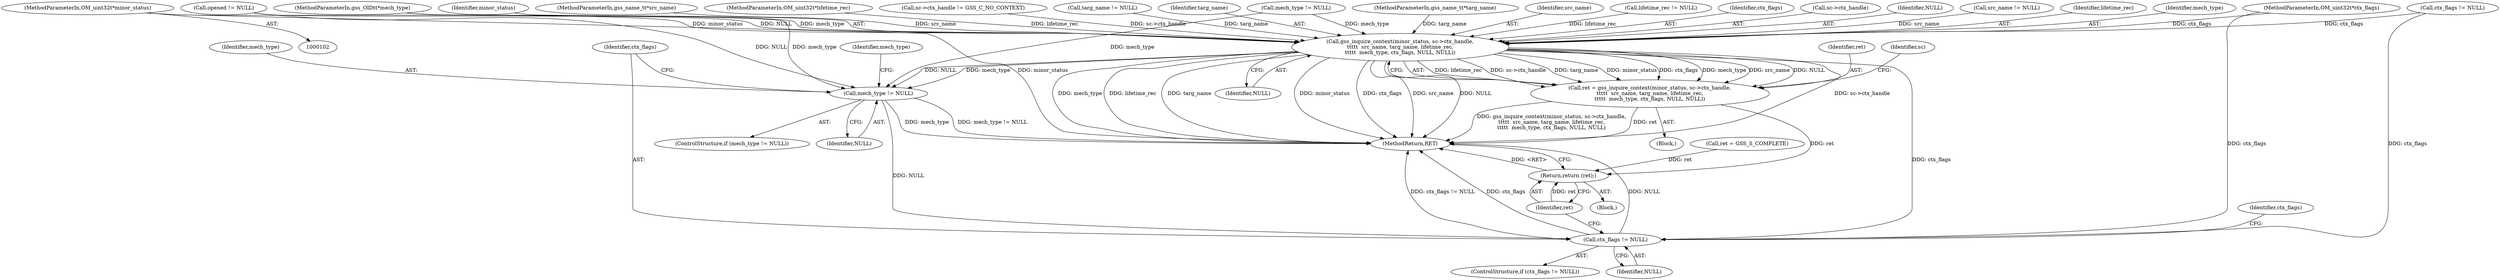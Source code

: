 digraph "0_krb5_b51b33f2bc5d1497ddf5bd107f791c101695000d_13@pointer" {
"1000103" [label="(MethodParameterIn,OM_uint32\t*minor_status)"];
"1000194" [label="(Call,gss_inquire_context(minor_status, sc->ctx_handle,\n\t\t\t\t\t  src_name, targ_name, lifetime_rec,\n\t\t\t\t\t  mech_type, ctx_flags, NULL, NULL))"];
"1000192" [label="(Call,ret = gss_inquire_context(minor_status, sc->ctx_handle,\n\t\t\t\t\t  src_name, targ_name, lifetime_rec,\n\t\t\t\t\t  mech_type, ctx_flags, NULL, NULL))"];
"1000235" [label="(Return,return (ret);)"];
"1000213" [label="(Call,mech_type != NULL)"];
"1000223" [label="(Call,ctx_flags != NULL)"];
"1000204" [label="(Identifier,NULL)"];
"1000109" [label="(MethodParameterIn,OM_uint32\t*ctx_flags)"];
"1000124" [label="(Call,src_name != NULL)"];
"1000214" [label="(Identifier,mech_type)"];
"1000176" [label="(Call,opened != NULL)"];
"1000201" [label="(Identifier,lifetime_rec)"];
"1000193" [label="(Identifier,ret)"];
"1000202" [label="(Identifier,mech_type)"];
"1000213" [label="(Call,mech_type != NULL)"];
"1000224" [label="(Identifier,ctx_flags)"];
"1000229" [label="(Identifier,ctx_flags)"];
"1000192" [label="(Call,ret = gss_inquire_context(minor_status, sc->ctx_handle,\n\t\t\t\t\t  src_name, targ_name, lifetime_rec,\n\t\t\t\t\t  mech_type, ctx_flags, NULL, NULL))"];
"1000195" [label="(Identifier,minor_status)"];
"1000194" [label="(Call,gss_inquire_context(minor_status, sc->ctx_handle,\n\t\t\t\t\t  src_name, targ_name, lifetime_rec,\n\t\t\t\t\t  mech_type, ctx_flags, NULL, NULL))"];
"1000112" [label="(Block,)"];
"1000223" [label="(Call,ctx_flags != NULL)"];
"1000212" [label="(ControlStructure,if (mech_type != NULL))"];
"1000218" [label="(Identifier,mech_type)"];
"1000105" [label="(MethodParameterIn,gss_name_t\t*src_name)"];
"1000114" [label="(Call,ret = GSS_S_COMPLETE)"];
"1000107" [label="(MethodParameterIn,OM_uint32\t*lifetime_rec)"];
"1000186" [label="(Call,sc->ctx_handle != GSS_C_NO_CONTEXT)"];
"1000191" [label="(Block,)"];
"1000132" [label="(Call,targ_name != NULL)"];
"1000200" [label="(Identifier,targ_name)"];
"1000148" [label="(Call,mech_type != NULL)"];
"1000106" [label="(MethodParameterIn,gss_name_t\t*targ_name)"];
"1000158" [label="(Call,ctx_flags != NULL)"];
"1000222" [label="(ControlStructure,if (ctx_flags != NULL))"];
"1000199" [label="(Identifier,src_name)"];
"1000237" [label="(MethodReturn,RET)"];
"1000209" [label="(Identifier,sc)"];
"1000225" [label="(Identifier,NULL)"];
"1000140" [label="(Call,lifetime_rec != NULL)"];
"1000108" [label="(MethodParameterIn,gss_OID\t\t*mech_type)"];
"1000236" [label="(Identifier,ret)"];
"1000103" [label="(MethodParameterIn,OM_uint32\t*minor_status)"];
"1000215" [label="(Identifier,NULL)"];
"1000205" [label="(Identifier,NULL)"];
"1000203" [label="(Identifier,ctx_flags)"];
"1000235" [label="(Return,return (ret);)"];
"1000196" [label="(Call,sc->ctx_handle)"];
"1000103" -> "1000102"  [label="AST: "];
"1000103" -> "1000237"  [label="DDG: minor_status"];
"1000103" -> "1000194"  [label="DDG: minor_status"];
"1000194" -> "1000192"  [label="AST: "];
"1000194" -> "1000205"  [label="CFG: "];
"1000195" -> "1000194"  [label="AST: "];
"1000196" -> "1000194"  [label="AST: "];
"1000199" -> "1000194"  [label="AST: "];
"1000200" -> "1000194"  [label="AST: "];
"1000201" -> "1000194"  [label="AST: "];
"1000202" -> "1000194"  [label="AST: "];
"1000203" -> "1000194"  [label="AST: "];
"1000204" -> "1000194"  [label="AST: "];
"1000205" -> "1000194"  [label="AST: "];
"1000192" -> "1000194"  [label="CFG: "];
"1000194" -> "1000237"  [label="DDG: lifetime_rec"];
"1000194" -> "1000237"  [label="DDG: targ_name"];
"1000194" -> "1000237"  [label="DDG: minor_status"];
"1000194" -> "1000237"  [label="DDG: ctx_flags"];
"1000194" -> "1000237"  [label="DDG: src_name"];
"1000194" -> "1000237"  [label="DDG: NULL"];
"1000194" -> "1000237"  [label="DDG: sc->ctx_handle"];
"1000194" -> "1000237"  [label="DDG: mech_type"];
"1000194" -> "1000192"  [label="DDG: lifetime_rec"];
"1000194" -> "1000192"  [label="DDG: sc->ctx_handle"];
"1000194" -> "1000192"  [label="DDG: targ_name"];
"1000194" -> "1000192"  [label="DDG: minor_status"];
"1000194" -> "1000192"  [label="DDG: ctx_flags"];
"1000194" -> "1000192"  [label="DDG: mech_type"];
"1000194" -> "1000192"  [label="DDG: src_name"];
"1000194" -> "1000192"  [label="DDG: NULL"];
"1000186" -> "1000194"  [label="DDG: sc->ctx_handle"];
"1000124" -> "1000194"  [label="DDG: src_name"];
"1000105" -> "1000194"  [label="DDG: src_name"];
"1000132" -> "1000194"  [label="DDG: targ_name"];
"1000106" -> "1000194"  [label="DDG: targ_name"];
"1000140" -> "1000194"  [label="DDG: lifetime_rec"];
"1000107" -> "1000194"  [label="DDG: lifetime_rec"];
"1000148" -> "1000194"  [label="DDG: mech_type"];
"1000108" -> "1000194"  [label="DDG: mech_type"];
"1000158" -> "1000194"  [label="DDG: ctx_flags"];
"1000109" -> "1000194"  [label="DDG: ctx_flags"];
"1000176" -> "1000194"  [label="DDG: NULL"];
"1000194" -> "1000213"  [label="DDG: mech_type"];
"1000194" -> "1000213"  [label="DDG: NULL"];
"1000194" -> "1000223"  [label="DDG: ctx_flags"];
"1000192" -> "1000191"  [label="AST: "];
"1000193" -> "1000192"  [label="AST: "];
"1000209" -> "1000192"  [label="CFG: "];
"1000192" -> "1000237"  [label="DDG: gss_inquire_context(minor_status, sc->ctx_handle,\n\t\t\t\t\t  src_name, targ_name, lifetime_rec,\n\t\t\t\t\t  mech_type, ctx_flags, NULL, NULL)"];
"1000192" -> "1000237"  [label="DDG: ret"];
"1000192" -> "1000235"  [label="DDG: ret"];
"1000235" -> "1000112"  [label="AST: "];
"1000235" -> "1000236"  [label="CFG: "];
"1000236" -> "1000235"  [label="AST: "];
"1000237" -> "1000235"  [label="CFG: "];
"1000235" -> "1000237"  [label="DDG: <RET>"];
"1000236" -> "1000235"  [label="DDG: ret"];
"1000114" -> "1000235"  [label="DDG: ret"];
"1000213" -> "1000212"  [label="AST: "];
"1000213" -> "1000215"  [label="CFG: "];
"1000214" -> "1000213"  [label="AST: "];
"1000215" -> "1000213"  [label="AST: "];
"1000218" -> "1000213"  [label="CFG: "];
"1000224" -> "1000213"  [label="CFG: "];
"1000213" -> "1000237"  [label="DDG: mech_type"];
"1000213" -> "1000237"  [label="DDG: mech_type != NULL"];
"1000148" -> "1000213"  [label="DDG: mech_type"];
"1000108" -> "1000213"  [label="DDG: mech_type"];
"1000176" -> "1000213"  [label="DDG: NULL"];
"1000213" -> "1000223"  [label="DDG: NULL"];
"1000223" -> "1000222"  [label="AST: "];
"1000223" -> "1000225"  [label="CFG: "];
"1000224" -> "1000223"  [label="AST: "];
"1000225" -> "1000223"  [label="AST: "];
"1000229" -> "1000223"  [label="CFG: "];
"1000236" -> "1000223"  [label="CFG: "];
"1000223" -> "1000237"  [label="DDG: NULL"];
"1000223" -> "1000237"  [label="DDG: ctx_flags != NULL"];
"1000223" -> "1000237"  [label="DDG: ctx_flags"];
"1000158" -> "1000223"  [label="DDG: ctx_flags"];
"1000109" -> "1000223"  [label="DDG: ctx_flags"];
}
